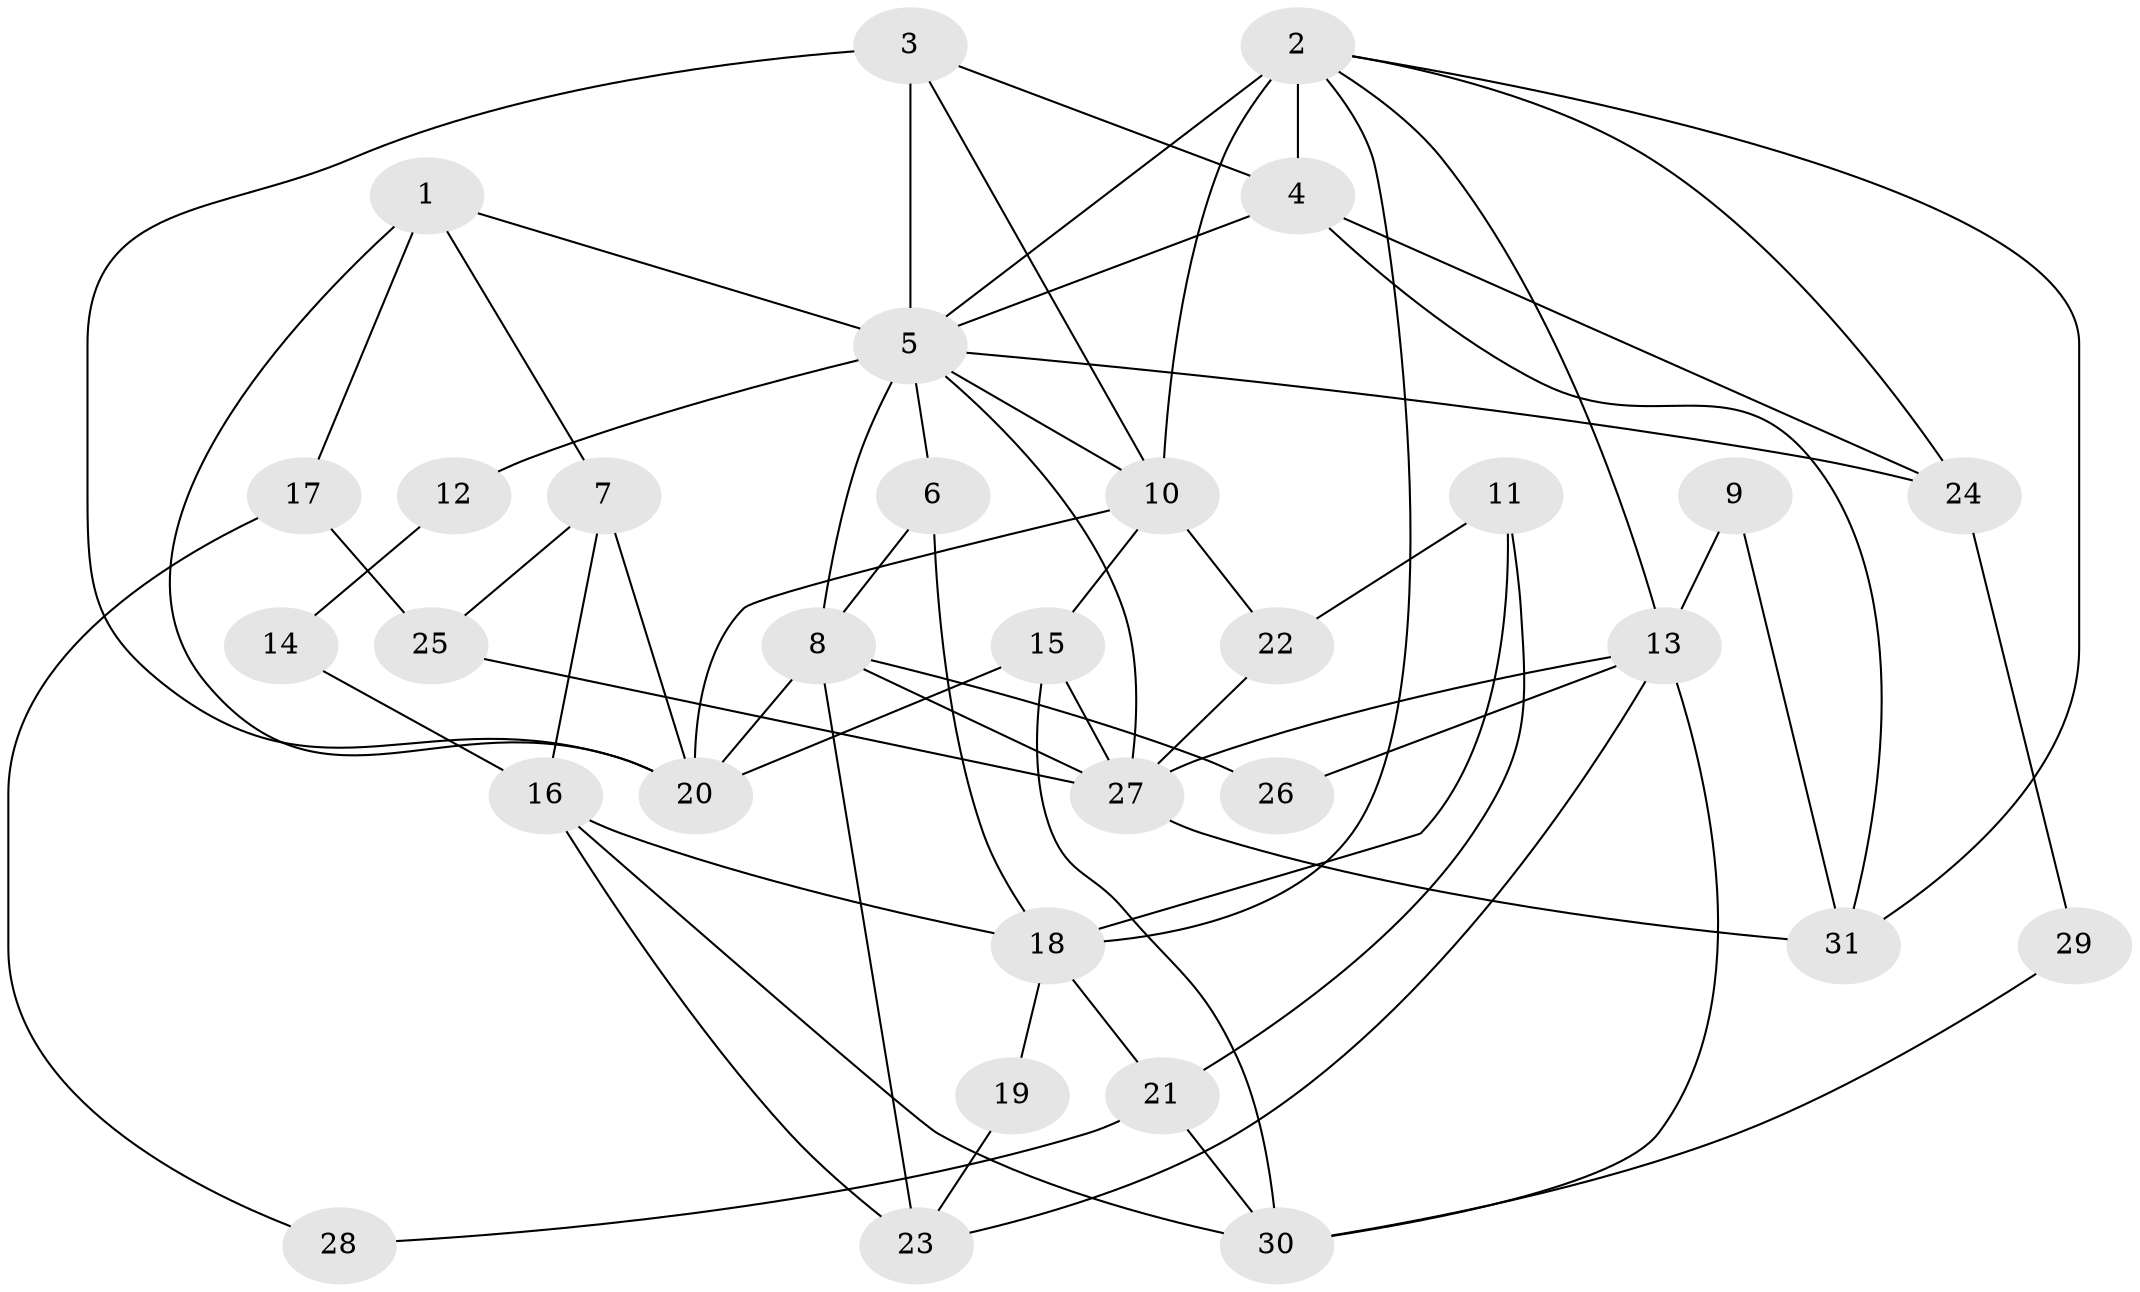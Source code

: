 // original degree distribution, {5: 0.22, 4: 0.24, 6: 0.06, 3: 0.3, 7: 0.04, 2: 0.12, 8: 0.02}
// Generated by graph-tools (version 1.1) at 2025/50/03/04/25 22:50:49]
// undirected, 31 vertices, 65 edges
graph export_dot {
  node [color=gray90,style=filled];
  1;
  2;
  3;
  4;
  5;
  6;
  7;
  8;
  9;
  10;
  11;
  12;
  13;
  14;
  15;
  16;
  17;
  18;
  19;
  20;
  21;
  22;
  23;
  24;
  25;
  26;
  27;
  28;
  29;
  30;
  31;
  1 -- 5 [weight=1.0];
  1 -- 7 [weight=1.0];
  1 -- 17 [weight=1.0];
  1 -- 20 [weight=1.0];
  2 -- 4 [weight=2.0];
  2 -- 5 [weight=2.0];
  2 -- 10 [weight=1.0];
  2 -- 13 [weight=1.0];
  2 -- 18 [weight=1.0];
  2 -- 24 [weight=1.0];
  2 -- 31 [weight=1.0];
  3 -- 4 [weight=1.0];
  3 -- 5 [weight=1.0];
  3 -- 10 [weight=2.0];
  3 -- 20 [weight=3.0];
  4 -- 5 [weight=2.0];
  4 -- 24 [weight=1.0];
  4 -- 31 [weight=1.0];
  5 -- 6 [weight=1.0];
  5 -- 8 [weight=4.0];
  5 -- 10 [weight=2.0];
  5 -- 12 [weight=2.0];
  5 -- 24 [weight=1.0];
  5 -- 27 [weight=1.0];
  6 -- 8 [weight=2.0];
  6 -- 18 [weight=1.0];
  7 -- 16 [weight=1.0];
  7 -- 20 [weight=1.0];
  7 -- 25 [weight=1.0];
  8 -- 20 [weight=1.0];
  8 -- 23 [weight=1.0];
  8 -- 26 [weight=1.0];
  8 -- 27 [weight=2.0];
  9 -- 13 [weight=1.0];
  9 -- 31 [weight=1.0];
  10 -- 15 [weight=1.0];
  10 -- 20 [weight=1.0];
  10 -- 22 [weight=1.0];
  11 -- 18 [weight=1.0];
  11 -- 21 [weight=1.0];
  11 -- 22 [weight=1.0];
  12 -- 14 [weight=1.0];
  13 -- 23 [weight=1.0];
  13 -- 26 [weight=2.0];
  13 -- 27 [weight=1.0];
  13 -- 30 [weight=1.0];
  14 -- 16 [weight=1.0];
  15 -- 20 [weight=1.0];
  15 -- 27 [weight=1.0];
  15 -- 30 [weight=1.0];
  16 -- 18 [weight=1.0];
  16 -- 23 [weight=1.0];
  16 -- 30 [weight=1.0];
  17 -- 25 [weight=1.0];
  17 -- 28 [weight=1.0];
  18 -- 19 [weight=1.0];
  18 -- 21 [weight=1.0];
  19 -- 23 [weight=1.0];
  21 -- 28 [weight=1.0];
  21 -- 30 [weight=1.0];
  22 -- 27 [weight=1.0];
  24 -- 29 [weight=1.0];
  25 -- 27 [weight=1.0];
  27 -- 31 [weight=1.0];
  29 -- 30 [weight=1.0];
}
